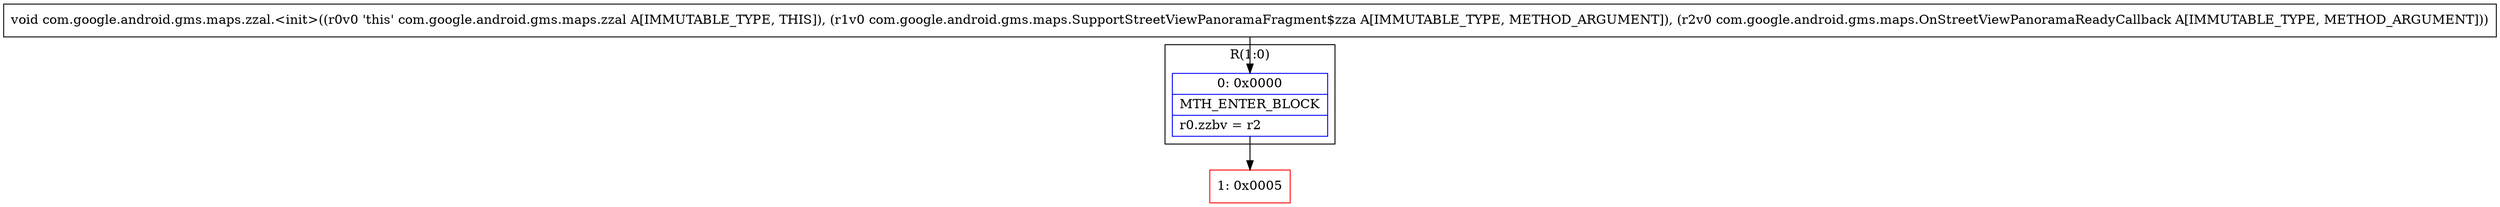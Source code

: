 digraph "CFG forcom.google.android.gms.maps.zzal.\<init\>(Lcom\/google\/android\/gms\/maps\/SupportStreetViewPanoramaFragment$zza;Lcom\/google\/android\/gms\/maps\/OnStreetViewPanoramaReadyCallback;)V" {
subgraph cluster_Region_2129850753 {
label = "R(1:0)";
node [shape=record,color=blue];
Node_0 [shape=record,label="{0\:\ 0x0000|MTH_ENTER_BLOCK\l|r0.zzbv = r2\l}"];
}
Node_1 [shape=record,color=red,label="{1\:\ 0x0005}"];
MethodNode[shape=record,label="{void com.google.android.gms.maps.zzal.\<init\>((r0v0 'this' com.google.android.gms.maps.zzal A[IMMUTABLE_TYPE, THIS]), (r1v0 com.google.android.gms.maps.SupportStreetViewPanoramaFragment$zza A[IMMUTABLE_TYPE, METHOD_ARGUMENT]), (r2v0 com.google.android.gms.maps.OnStreetViewPanoramaReadyCallback A[IMMUTABLE_TYPE, METHOD_ARGUMENT])) }"];
MethodNode -> Node_0;
Node_0 -> Node_1;
}

